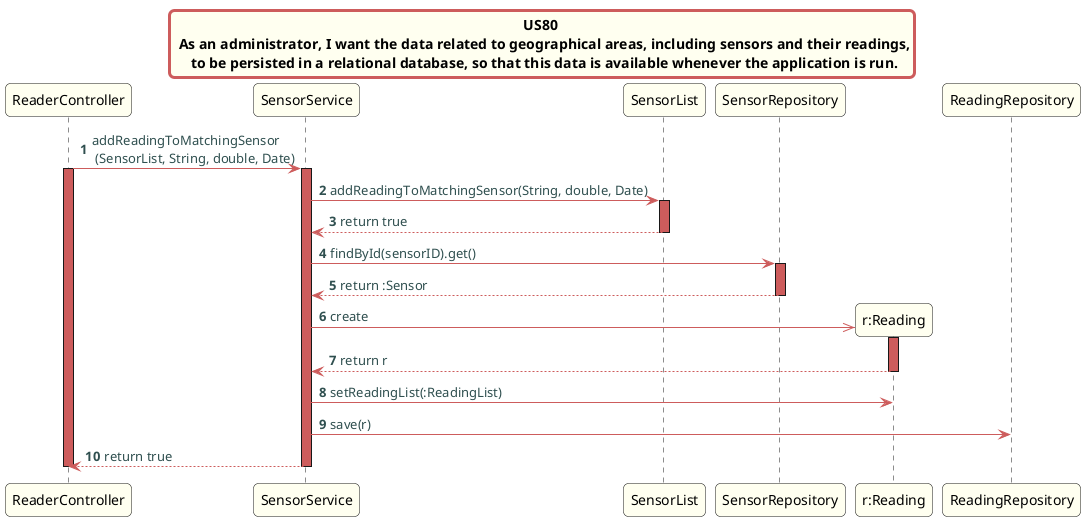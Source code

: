 @startuml
title US015v2 \n REF XML file.
skinparam titleBorderRoundCorner 10
skinparam titleBorderThickness 3
skinparam titleBorderColor indianred
skinparam titleBackgroundColor ivory
skinparam FontName quicksand

skinparam actor {
  BorderColor indianred
  }

skinparam sequence {
  LifeLineBackgroundColor indianred
  ParticipantBackgroundColor ivory
}

skinparam roundcorner 10

skinparam component {
  arrowThickness 1
  ArrowFontName Verdana
  ArrowColor indianred
  ArrowFontColor darkslategrey
}


title US80 \n As an administrator, I want the data related to geographical areas, including sensors and their readings,\n to be persisted in a relational database, so that this data is available whenever the application is run.

autonumber

ReaderController -> SensorService: addReadingToMatchingSensor \n (SensorList, String, double, Date)
activate ReaderController
activate SensorService
SensorService -> SensorList: addReadingToMatchingSensor(String, double, Date)
activate SensorList
SensorList --> SensorService: return true
deactivate SensorList
SensorService -> SensorRepository: findById(sensorID).get()
activate SensorRepository
SensorRepository --> SensorService: return :Sensor
deactivate SensorRepository
create "r:Reading"
SensorService ->> "r:Reading": create
activate "r:Reading"
"r:Reading" --> SensorService: return r
deactivate "r:Reading"
SensorService -> "r:Reading": setReadingList(:ReadingList)
SensorService -> ReadingRepository: save(r)
SensorService --> ReaderController: return true
deactivate SensorService
deactivate ReaderController

@enduml
